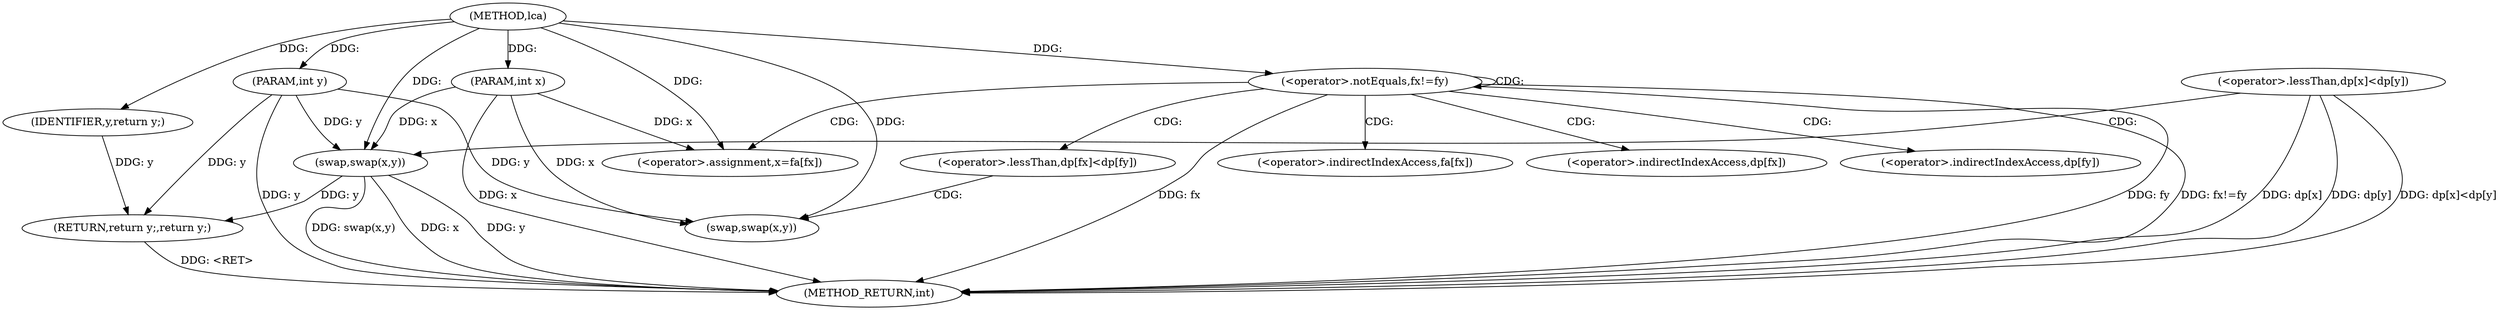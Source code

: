 digraph "lca" {  
"1000222" [label = "(METHOD,lca)" ]
"1000260" [label = "(METHOD_RETURN,int)" ]
"1000223" [label = "(PARAM,int x)" ]
"1000224" [label = "(PARAM,int y)" ]
"1000258" [label = "(RETURN,return y;,return y;)" ]
"1000227" [label = "(<operator>.notEquals,fx!=fy)" ]
"1000248" [label = "(<operator>.lessThan,dp[x]<dp[y])" ]
"1000255" [label = "(swap,swap(x,y))" ]
"1000259" [label = "(IDENTIFIER,y,return y;)" ]
"1000242" [label = "(<operator>.assignment,x=fa[fx])" ]
"1000232" [label = "(<operator>.lessThan,dp[fx]<dp[fy])" ]
"1000239" [label = "(swap,swap(x,y))" ]
"1000244" [label = "(<operator>.indirectIndexAccess,fa[fx])" ]
"1000233" [label = "(<operator>.indirectIndexAccess,dp[fx])" ]
"1000236" [label = "(<operator>.indirectIndexAccess,dp[fy])" ]
  "1000223" -> "1000260"  [ label = "DDG: x"] 
  "1000224" -> "1000260"  [ label = "DDG: y"] 
  "1000227" -> "1000260"  [ label = "DDG: fx"] 
  "1000227" -> "1000260"  [ label = "DDG: fy"] 
  "1000227" -> "1000260"  [ label = "DDG: fx!=fy"] 
  "1000248" -> "1000260"  [ label = "DDG: dp[x]"] 
  "1000248" -> "1000260"  [ label = "DDG: dp[y]"] 
  "1000248" -> "1000260"  [ label = "DDG: dp[x]<dp[y]"] 
  "1000255" -> "1000260"  [ label = "DDG: x"] 
  "1000255" -> "1000260"  [ label = "DDG: y"] 
  "1000255" -> "1000260"  [ label = "DDG: swap(x,y)"] 
  "1000258" -> "1000260"  [ label = "DDG: <RET>"] 
  "1000222" -> "1000223"  [ label = "DDG: "] 
  "1000222" -> "1000224"  [ label = "DDG: "] 
  "1000259" -> "1000258"  [ label = "DDG: y"] 
  "1000255" -> "1000258"  [ label = "DDG: y"] 
  "1000224" -> "1000258"  [ label = "DDG: y"] 
  "1000222" -> "1000259"  [ label = "DDG: "] 
  "1000222" -> "1000227"  [ label = "DDG: "] 
  "1000223" -> "1000255"  [ label = "DDG: x"] 
  "1000222" -> "1000255"  [ label = "DDG: "] 
  "1000224" -> "1000255"  [ label = "DDG: y"] 
  "1000223" -> "1000242"  [ label = "DDG: x"] 
  "1000222" -> "1000242"  [ label = "DDG: "] 
  "1000223" -> "1000239"  [ label = "DDG: x"] 
  "1000222" -> "1000239"  [ label = "DDG: "] 
  "1000224" -> "1000239"  [ label = "DDG: y"] 
  "1000227" -> "1000236"  [ label = "CDG: "] 
  "1000227" -> "1000233"  [ label = "CDG: "] 
  "1000227" -> "1000227"  [ label = "CDG: "] 
  "1000227" -> "1000242"  [ label = "CDG: "] 
  "1000227" -> "1000244"  [ label = "CDG: "] 
  "1000227" -> "1000232"  [ label = "CDG: "] 
  "1000248" -> "1000255"  [ label = "CDG: "] 
  "1000232" -> "1000239"  [ label = "CDG: "] 
}
